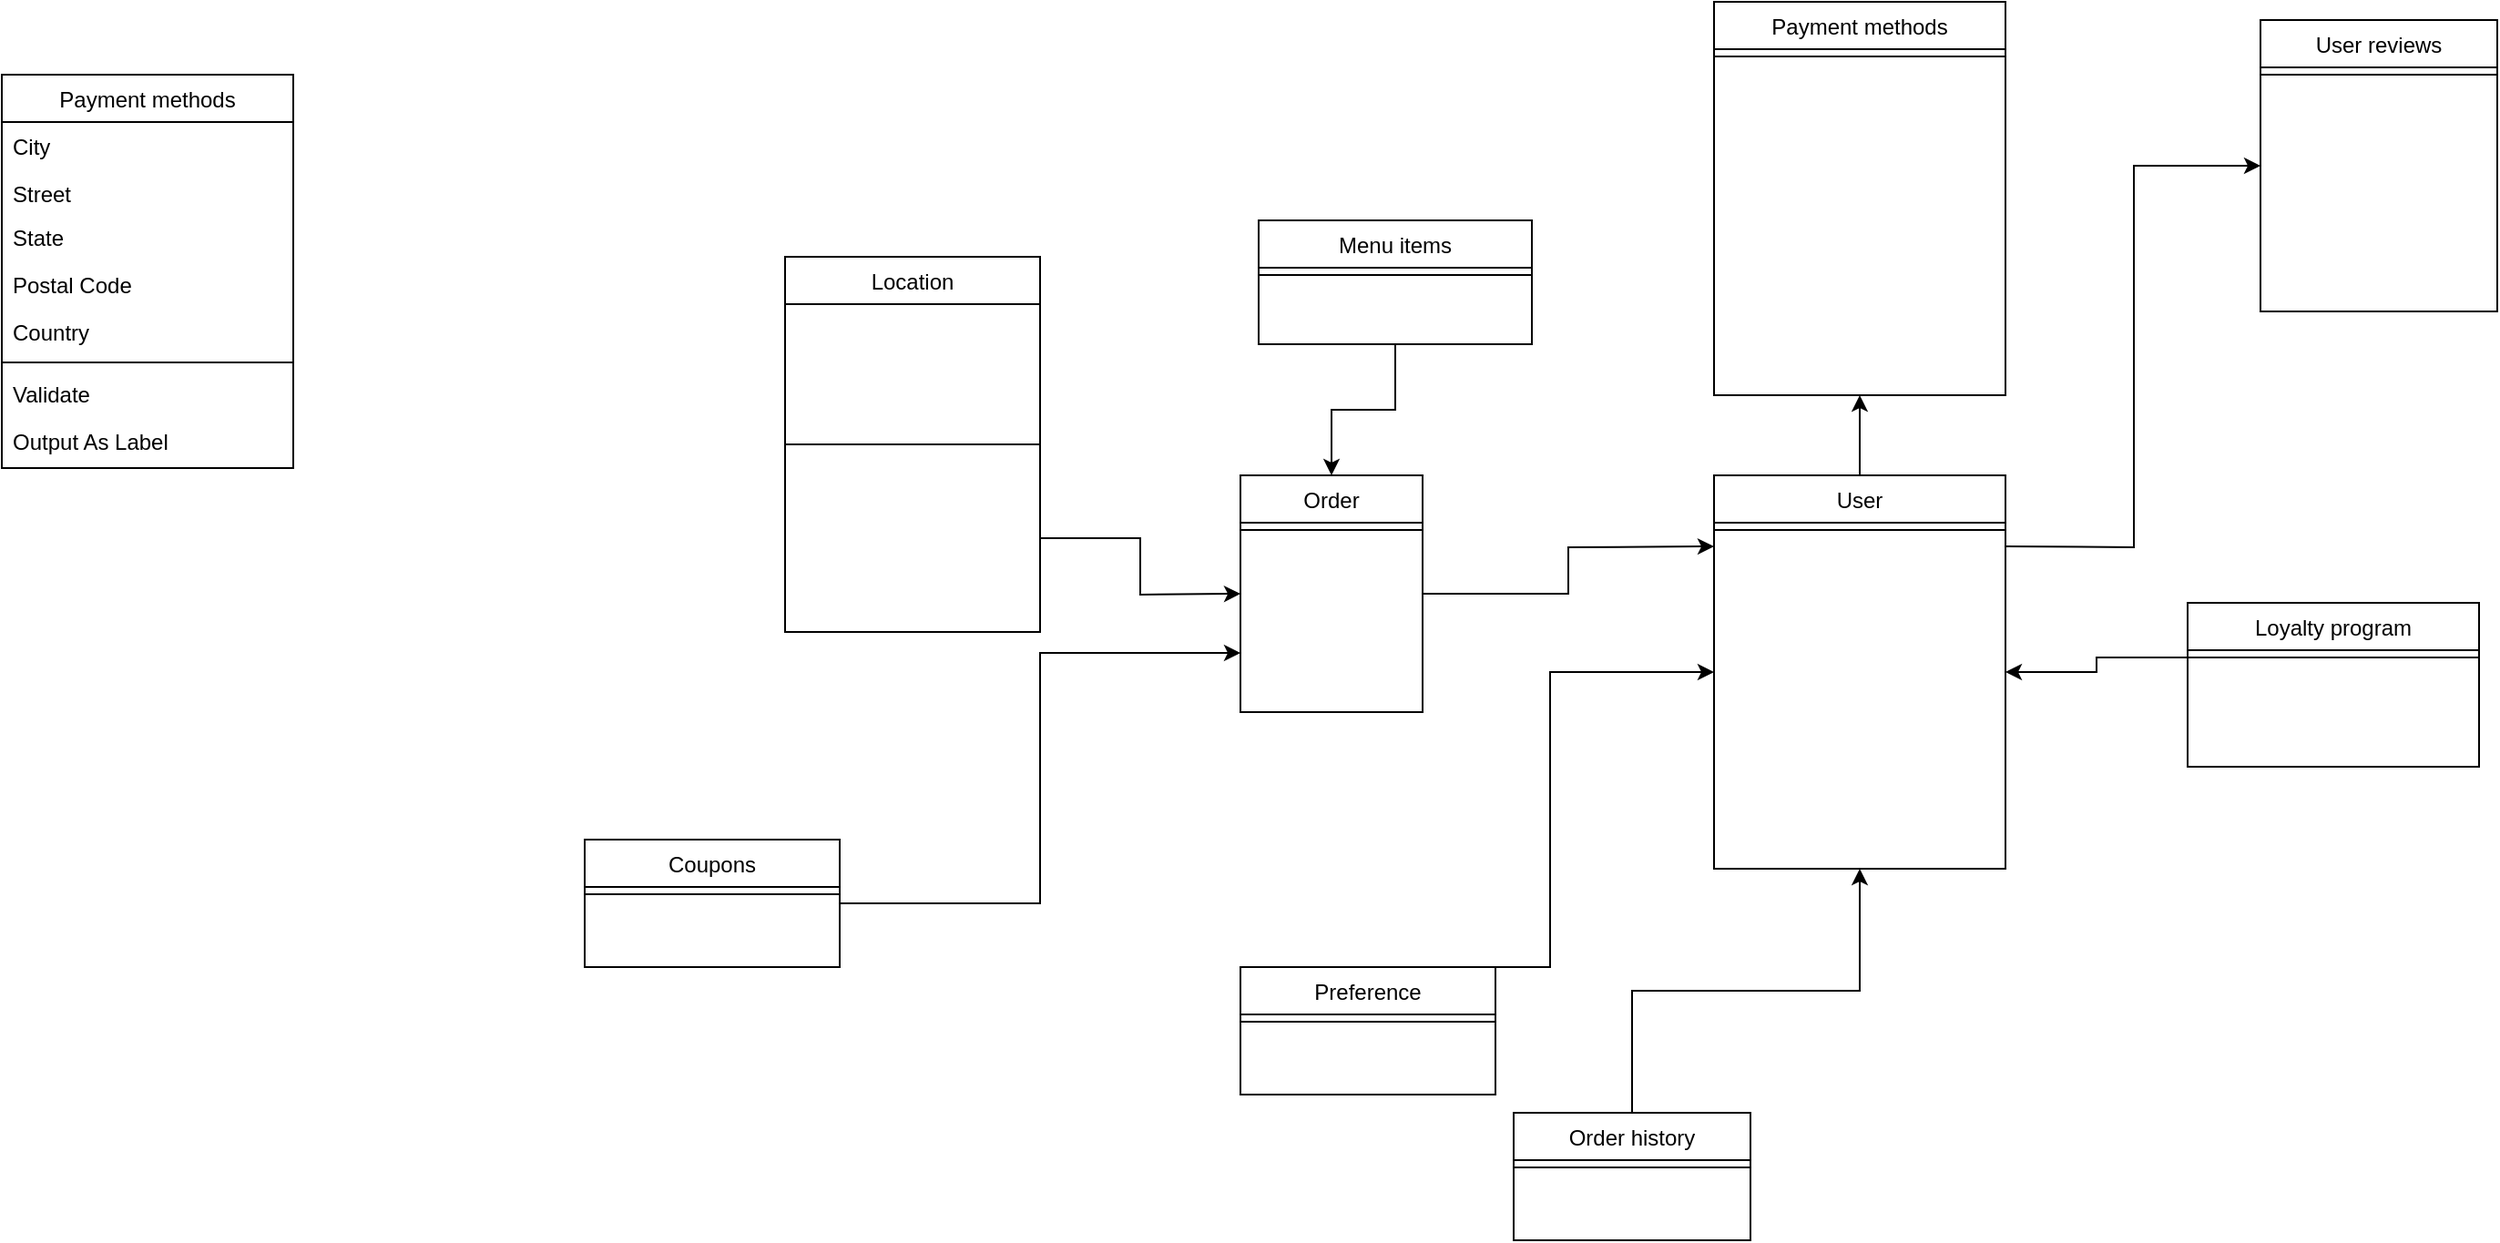 <mxfile version="20.8.2" type="github">
  <diagram id="C5RBs43oDa-KdzZeNtuy" name="Page-1">
    <mxGraphModel dx="2501" dy="764" grid="1" gridSize="10" guides="1" tooltips="1" connect="1" arrows="1" fold="1" page="1" pageScale="1" pageWidth="827" pageHeight="1169" math="0" shadow="0">
      <root>
        <mxCell id="WIyWlLk6GJQsqaUBKTNV-0" />
        <mxCell id="WIyWlLk6GJQsqaUBKTNV-1" parent="WIyWlLk6GJQsqaUBKTNV-0" />
        <mxCell id="zTRmKRZ6noTmd0utGjz2-72" style="edgeStyle=orthogonalEdgeStyle;rounded=0;orthogonalLoop=1;jettySize=auto;html=1;entryX=0.5;entryY=0;entryDx=0;entryDy=0;" edge="1" parent="WIyWlLk6GJQsqaUBKTNV-1" source="zkfFHV4jXpPFQw0GAbJ--0" target="zTRmKRZ6noTmd0utGjz2-0">
          <mxGeometry relative="1" as="geometry" />
        </mxCell>
        <mxCell id="zkfFHV4jXpPFQw0GAbJ--0" value="Menu items" style="swimlane;fontStyle=0;align=center;verticalAlign=top;childLayout=stackLayout;horizontal=1;startSize=26;horizontalStack=0;resizeParent=1;resizeLast=0;collapsible=1;marginBottom=0;rounded=0;shadow=0;strokeWidth=1;" parent="WIyWlLk6GJQsqaUBKTNV-1" vertex="1">
          <mxGeometry x="70" y="180" width="150" height="68" as="geometry">
            <mxRectangle x="230" y="140" width="160" height="26" as="alternateBounds" />
          </mxGeometry>
        </mxCell>
        <mxCell id="zkfFHV4jXpPFQw0GAbJ--4" value="" style="line;html=1;strokeWidth=1;align=left;verticalAlign=middle;spacingTop=-1;spacingLeft=3;spacingRight=3;rotatable=0;labelPosition=right;points=[];portConstraint=eastwest;" parent="zkfFHV4jXpPFQw0GAbJ--0" vertex="1">
          <mxGeometry y="26" width="150" height="8" as="geometry" />
        </mxCell>
        <mxCell id="zkfFHV4jXpPFQw0GAbJ--17" value="Location" style="swimlane;fontStyle=0;align=center;verticalAlign=top;childLayout=stackLayout;horizontal=1;startSize=26;horizontalStack=0;resizeParent=1;resizeLast=0;collapsible=1;marginBottom=0;rounded=0;shadow=0;strokeWidth=1;" parent="WIyWlLk6GJQsqaUBKTNV-1" vertex="1">
          <mxGeometry x="-190" y="200" width="140" height="206" as="geometry">
            <mxRectangle x="550" y="140" width="160" height="26" as="alternateBounds" />
          </mxGeometry>
        </mxCell>
        <mxCell id="zkfFHV4jXpPFQw0GAbJ--23" value="" style="line;html=1;strokeWidth=1;align=left;verticalAlign=middle;spacingTop=-1;spacingLeft=3;spacingRight=3;rotatable=0;labelPosition=right;points=[];portConstraint=eastwest;" parent="zkfFHV4jXpPFQw0GAbJ--17" vertex="1">
          <mxGeometry y="26" width="140" height="154" as="geometry" />
        </mxCell>
        <mxCell id="zTRmKRZ6noTmd0utGjz2-0" value="Order" style="swimlane;fontStyle=0;align=center;verticalAlign=top;childLayout=stackLayout;horizontal=1;startSize=26;horizontalStack=0;resizeParent=1;resizeLast=0;collapsible=1;marginBottom=0;rounded=0;shadow=0;strokeWidth=1;" vertex="1" parent="WIyWlLk6GJQsqaUBKTNV-1">
          <mxGeometry x="60" y="320" width="100" height="130" as="geometry">
            <mxRectangle x="550" y="140" width="160" height="26" as="alternateBounds" />
          </mxGeometry>
        </mxCell>
        <mxCell id="zTRmKRZ6noTmd0utGjz2-6" value="" style="line;html=1;strokeWidth=1;align=left;verticalAlign=middle;spacingTop=-1;spacingLeft=3;spacingRight=3;rotatable=0;labelPosition=right;points=[];portConstraint=eastwest;" vertex="1" parent="zTRmKRZ6noTmd0utGjz2-0">
          <mxGeometry y="26" width="100" height="8" as="geometry" />
        </mxCell>
        <mxCell id="zTRmKRZ6noTmd0utGjz2-75" style="edgeStyle=orthogonalEdgeStyle;rounded=0;orthogonalLoop=1;jettySize=auto;html=1;exitX=0.5;exitY=0;exitDx=0;exitDy=0;entryX=0.5;entryY=1;entryDx=0;entryDy=0;" edge="1" parent="WIyWlLk6GJQsqaUBKTNV-1" source="zTRmKRZ6noTmd0utGjz2-9" target="zTRmKRZ6noTmd0utGjz2-36">
          <mxGeometry relative="1" as="geometry" />
        </mxCell>
        <mxCell id="zTRmKRZ6noTmd0utGjz2-9" value="User" style="swimlane;fontStyle=0;align=center;verticalAlign=top;childLayout=stackLayout;horizontal=1;startSize=26;horizontalStack=0;resizeParent=1;resizeLast=0;collapsible=1;marginBottom=0;rounded=0;shadow=0;strokeWidth=1;" vertex="1" parent="WIyWlLk6GJQsqaUBKTNV-1">
          <mxGeometry x="320" y="320" width="160" height="216" as="geometry">
            <mxRectangle x="550" y="140" width="160" height="26" as="alternateBounds" />
          </mxGeometry>
        </mxCell>
        <mxCell id="zTRmKRZ6noTmd0utGjz2-15" value="" style="line;html=1;strokeWidth=1;align=left;verticalAlign=middle;spacingTop=-1;spacingLeft=3;spacingRight=3;rotatable=0;labelPosition=right;points=[];portConstraint=eastwest;" vertex="1" parent="zTRmKRZ6noTmd0utGjz2-9">
          <mxGeometry y="26" width="160" height="8" as="geometry" />
        </mxCell>
        <mxCell id="zTRmKRZ6noTmd0utGjz2-90" style="edgeStyle=orthogonalEdgeStyle;rounded=0;orthogonalLoop=1;jettySize=auto;html=1;exitX=1;exitY=0.5;exitDx=0;exitDy=0;entryX=0;entryY=0.75;entryDx=0;entryDy=0;" edge="1" parent="WIyWlLk6GJQsqaUBKTNV-1" source="zTRmKRZ6noTmd0utGjz2-18" target="zTRmKRZ6noTmd0utGjz2-0">
          <mxGeometry relative="1" as="geometry" />
        </mxCell>
        <mxCell id="zTRmKRZ6noTmd0utGjz2-18" value="Coupons" style="swimlane;fontStyle=0;align=center;verticalAlign=top;childLayout=stackLayout;horizontal=1;startSize=26;horizontalStack=0;resizeParent=1;resizeLast=0;collapsible=1;marginBottom=0;rounded=0;shadow=0;strokeWidth=1;" vertex="1" parent="WIyWlLk6GJQsqaUBKTNV-1">
          <mxGeometry x="-300" y="520" width="140" height="70" as="geometry">
            <mxRectangle x="550" y="140" width="160" height="26" as="alternateBounds" />
          </mxGeometry>
        </mxCell>
        <mxCell id="zTRmKRZ6noTmd0utGjz2-24" value="" style="line;html=1;strokeWidth=1;align=left;verticalAlign=middle;spacingTop=-1;spacingLeft=3;spacingRight=3;rotatable=0;labelPosition=right;points=[];portConstraint=eastwest;" vertex="1" parent="zTRmKRZ6noTmd0utGjz2-18">
          <mxGeometry y="26" width="140" height="8" as="geometry" />
        </mxCell>
        <mxCell id="zTRmKRZ6noTmd0utGjz2-77" style="edgeStyle=orthogonalEdgeStyle;rounded=0;orthogonalLoop=1;jettySize=auto;html=1;exitX=0.5;exitY=0;exitDx=0;exitDy=0;entryX=0;entryY=0.5;entryDx=0;entryDy=0;" edge="1" parent="WIyWlLk6GJQsqaUBKTNV-1" source="zTRmKRZ6noTmd0utGjz2-27" target="zTRmKRZ6noTmd0utGjz2-9">
          <mxGeometry relative="1" as="geometry">
            <mxPoint x="360" y="600" as="targetPoint" />
            <Array as="points">
              <mxPoint x="230" y="590" />
              <mxPoint x="230" y="428" />
            </Array>
          </mxGeometry>
        </mxCell>
        <mxCell id="zTRmKRZ6noTmd0utGjz2-27" value="Preference" style="swimlane;fontStyle=0;align=center;verticalAlign=top;childLayout=stackLayout;horizontal=1;startSize=26;horizontalStack=0;resizeParent=1;resizeLast=0;collapsible=1;marginBottom=0;rounded=0;shadow=0;strokeWidth=1;" vertex="1" parent="WIyWlLk6GJQsqaUBKTNV-1">
          <mxGeometry x="60" y="590" width="140" height="70" as="geometry">
            <mxRectangle x="550" y="140" width="160" height="26" as="alternateBounds" />
          </mxGeometry>
        </mxCell>
        <mxCell id="zTRmKRZ6noTmd0utGjz2-33" value="" style="line;html=1;strokeWidth=1;align=left;verticalAlign=middle;spacingTop=-1;spacingLeft=3;spacingRight=3;rotatable=0;labelPosition=right;points=[];portConstraint=eastwest;" vertex="1" parent="zTRmKRZ6noTmd0utGjz2-27">
          <mxGeometry y="26" width="140" height="8" as="geometry" />
        </mxCell>
        <mxCell id="zTRmKRZ6noTmd0utGjz2-36" value="Payment methods" style="swimlane;fontStyle=0;align=center;verticalAlign=top;childLayout=stackLayout;horizontal=1;startSize=26;horizontalStack=0;resizeParent=1;resizeLast=0;collapsible=1;marginBottom=0;rounded=0;shadow=0;strokeWidth=1;" vertex="1" parent="WIyWlLk6GJQsqaUBKTNV-1">
          <mxGeometry x="320" y="60" width="160" height="216" as="geometry">
            <mxRectangle x="550" y="140" width="160" height="26" as="alternateBounds" />
          </mxGeometry>
        </mxCell>
        <mxCell id="zTRmKRZ6noTmd0utGjz2-42" value="" style="line;html=1;strokeWidth=1;align=left;verticalAlign=middle;spacingTop=-1;spacingLeft=3;spacingRight=3;rotatable=0;labelPosition=right;points=[];portConstraint=eastwest;" vertex="1" parent="zTRmKRZ6noTmd0utGjz2-36">
          <mxGeometry y="26" width="160" height="8" as="geometry" />
        </mxCell>
        <mxCell id="zTRmKRZ6noTmd0utGjz2-45" value="Loyalty program" style="swimlane;fontStyle=0;align=center;verticalAlign=top;childLayout=stackLayout;horizontal=1;startSize=26;horizontalStack=0;resizeParent=1;resizeLast=0;collapsible=1;marginBottom=0;rounded=0;shadow=0;strokeWidth=1;" vertex="1" parent="WIyWlLk6GJQsqaUBKTNV-1">
          <mxGeometry x="580" y="390" width="160" height="90" as="geometry">
            <mxRectangle x="550" y="140" width="160" height="26" as="alternateBounds" />
          </mxGeometry>
        </mxCell>
        <mxCell id="zTRmKRZ6noTmd0utGjz2-51" value="" style="line;html=1;strokeWidth=1;align=left;verticalAlign=middle;spacingTop=-1;spacingLeft=3;spacingRight=3;rotatable=0;labelPosition=right;points=[];portConstraint=eastwest;" vertex="1" parent="zTRmKRZ6noTmd0utGjz2-45">
          <mxGeometry y="26" width="160" height="8" as="geometry" />
        </mxCell>
        <mxCell id="zTRmKRZ6noTmd0utGjz2-78" style="edgeStyle=orthogonalEdgeStyle;rounded=0;orthogonalLoop=1;jettySize=auto;html=1;exitX=0.5;exitY=0;exitDx=0;exitDy=0;entryX=0.5;entryY=1;entryDx=0;entryDy=0;" edge="1" parent="WIyWlLk6GJQsqaUBKTNV-1" source="zTRmKRZ6noTmd0utGjz2-54" target="zTRmKRZ6noTmd0utGjz2-9">
          <mxGeometry relative="1" as="geometry">
            <mxPoint x="388.96" y="406.988" as="targetPoint" />
          </mxGeometry>
        </mxCell>
        <mxCell id="zTRmKRZ6noTmd0utGjz2-54" value="Order history" style="swimlane;fontStyle=0;align=center;verticalAlign=top;childLayout=stackLayout;horizontal=1;startSize=26;horizontalStack=0;resizeParent=1;resizeLast=0;collapsible=1;marginBottom=0;rounded=0;shadow=0;strokeWidth=1;" vertex="1" parent="WIyWlLk6GJQsqaUBKTNV-1">
          <mxGeometry x="210" y="670" width="130" height="70" as="geometry">
            <mxRectangle x="550" y="140" width="160" height="26" as="alternateBounds" />
          </mxGeometry>
        </mxCell>
        <mxCell id="zTRmKRZ6noTmd0utGjz2-60" value="" style="line;html=1;strokeWidth=1;align=left;verticalAlign=middle;spacingTop=-1;spacingLeft=3;spacingRight=3;rotatable=0;labelPosition=right;points=[];portConstraint=eastwest;" vertex="1" parent="zTRmKRZ6noTmd0utGjz2-54">
          <mxGeometry y="26" width="130" height="8" as="geometry" />
        </mxCell>
        <mxCell id="zTRmKRZ6noTmd0utGjz2-63" value="User reviews" style="swimlane;fontStyle=0;align=center;verticalAlign=top;childLayout=stackLayout;horizontal=1;startSize=26;horizontalStack=0;resizeParent=1;resizeLast=0;collapsible=1;marginBottom=0;rounded=0;shadow=0;strokeWidth=1;" vertex="1" parent="WIyWlLk6GJQsqaUBKTNV-1">
          <mxGeometry x="620" y="70" width="130" height="160" as="geometry">
            <mxRectangle x="550" y="140" width="160" height="26" as="alternateBounds" />
          </mxGeometry>
        </mxCell>
        <mxCell id="zTRmKRZ6noTmd0utGjz2-69" value="" style="line;html=1;strokeWidth=1;align=left;verticalAlign=middle;spacingTop=-1;spacingLeft=3;spacingRight=3;rotatable=0;labelPosition=right;points=[];portConstraint=eastwest;" vertex="1" parent="zTRmKRZ6noTmd0utGjz2-63">
          <mxGeometry y="26" width="130" height="8" as="geometry" />
        </mxCell>
        <mxCell id="zTRmKRZ6noTmd0utGjz2-73" style="edgeStyle=orthogonalEdgeStyle;rounded=0;orthogonalLoop=1;jettySize=auto;html=1;exitX=1;exitY=0.5;exitDx=0;exitDy=0;entryX=0;entryY=0.5;entryDx=0;entryDy=0;" edge="1" parent="WIyWlLk6GJQsqaUBKTNV-1" source="zTRmKRZ6noTmd0utGjz2-0">
          <mxGeometry relative="1" as="geometry">
            <mxPoint x="320" y="359" as="targetPoint" />
            <mxPoint x="220" y="385" as="sourcePoint" />
          </mxGeometry>
        </mxCell>
        <mxCell id="zTRmKRZ6noTmd0utGjz2-76" style="edgeStyle=orthogonalEdgeStyle;rounded=0;orthogonalLoop=1;jettySize=auto;html=1;exitX=0;exitY=0.5;exitDx=0;exitDy=0;entryX=1;entryY=0.5;entryDx=0;entryDy=0;" edge="1" parent="WIyWlLk6GJQsqaUBKTNV-1" target="zTRmKRZ6noTmd0utGjz2-9">
          <mxGeometry relative="1" as="geometry">
            <mxPoint x="580" y="429" as="sourcePoint" />
            <mxPoint x="480" y="359" as="targetPoint" />
            <Array as="points">
              <mxPoint x="580" y="420" />
              <mxPoint x="530" y="420" />
              <mxPoint x="530" y="428" />
            </Array>
          </mxGeometry>
        </mxCell>
        <mxCell id="zTRmKRZ6noTmd0utGjz2-79" style="edgeStyle=orthogonalEdgeStyle;rounded=0;orthogonalLoop=1;jettySize=auto;html=1;exitX=1;exitY=0.75;exitDx=0;exitDy=0;entryX=0;entryY=0.5;entryDx=0;entryDy=0;" edge="1" parent="WIyWlLk6GJQsqaUBKTNV-1" source="zkfFHV4jXpPFQw0GAbJ--17">
          <mxGeometry relative="1" as="geometry">
            <mxPoint x="-20" y="359" as="sourcePoint" />
            <mxPoint x="60" y="385" as="targetPoint" />
          </mxGeometry>
        </mxCell>
        <mxCell id="zTRmKRZ6noTmd0utGjz2-80" style="edgeStyle=orthogonalEdgeStyle;rounded=0;orthogonalLoop=1;jettySize=auto;html=1;exitX=1;exitY=0.5;exitDx=0;exitDy=0;entryX=0;entryY=0.5;entryDx=0;entryDy=0;" edge="1" parent="WIyWlLk6GJQsqaUBKTNV-1" target="zTRmKRZ6noTmd0utGjz2-63">
          <mxGeometry relative="1" as="geometry">
            <mxPoint x="480" y="359" as="sourcePoint" />
          </mxGeometry>
        </mxCell>
        <mxCell id="zTRmKRZ6noTmd0utGjz2-81" value="Payment methods" style="swimlane;fontStyle=0;align=center;verticalAlign=top;childLayout=stackLayout;horizontal=1;startSize=26;horizontalStack=0;resizeParent=1;resizeLast=0;collapsible=1;marginBottom=0;rounded=0;shadow=0;strokeWidth=1;" vertex="1" parent="WIyWlLk6GJQsqaUBKTNV-1">
          <mxGeometry x="-620" y="100" width="160" height="216" as="geometry">
            <mxRectangle x="550" y="140" width="160" height="26" as="alternateBounds" />
          </mxGeometry>
        </mxCell>
        <mxCell id="zTRmKRZ6noTmd0utGjz2-83" value="City" style="text;align=left;verticalAlign=top;spacingLeft=4;spacingRight=4;overflow=hidden;rotatable=0;points=[[0,0.5],[1,0.5]];portConstraint=eastwest;rounded=0;shadow=0;html=0;" vertex="1" parent="zTRmKRZ6noTmd0utGjz2-81">
          <mxGeometry y="26" width="160" height="26" as="geometry" />
        </mxCell>
        <mxCell id="zTRmKRZ6noTmd0utGjz2-82" value="Street" style="text;align=left;verticalAlign=top;spacingLeft=4;spacingRight=4;overflow=hidden;rotatable=0;points=[[0,0.5],[1,0.5]];portConstraint=eastwest;" vertex="1" parent="zTRmKRZ6noTmd0utGjz2-81">
          <mxGeometry y="52" width="160" height="24" as="geometry" />
        </mxCell>
        <mxCell id="zTRmKRZ6noTmd0utGjz2-84" value="State" style="text;align=left;verticalAlign=top;spacingLeft=4;spacingRight=4;overflow=hidden;rotatable=0;points=[[0,0.5],[1,0.5]];portConstraint=eastwest;rounded=0;shadow=0;html=0;" vertex="1" parent="zTRmKRZ6noTmd0utGjz2-81">
          <mxGeometry y="76" width="160" height="26" as="geometry" />
        </mxCell>
        <mxCell id="zTRmKRZ6noTmd0utGjz2-85" value="Postal Code" style="text;align=left;verticalAlign=top;spacingLeft=4;spacingRight=4;overflow=hidden;rotatable=0;points=[[0,0.5],[1,0.5]];portConstraint=eastwest;rounded=0;shadow=0;html=0;" vertex="1" parent="zTRmKRZ6noTmd0utGjz2-81">
          <mxGeometry y="102" width="160" height="26" as="geometry" />
        </mxCell>
        <mxCell id="zTRmKRZ6noTmd0utGjz2-86" value="Country" style="text;align=left;verticalAlign=top;spacingLeft=4;spacingRight=4;overflow=hidden;rotatable=0;points=[[0,0.5],[1,0.5]];portConstraint=eastwest;rounded=0;shadow=0;html=0;" vertex="1" parent="zTRmKRZ6noTmd0utGjz2-81">
          <mxGeometry y="128" width="160" height="26" as="geometry" />
        </mxCell>
        <mxCell id="zTRmKRZ6noTmd0utGjz2-87" value="" style="line;html=1;strokeWidth=1;align=left;verticalAlign=middle;spacingTop=-1;spacingLeft=3;spacingRight=3;rotatable=0;labelPosition=right;points=[];portConstraint=eastwest;" vertex="1" parent="zTRmKRZ6noTmd0utGjz2-81">
          <mxGeometry y="154" width="160" height="8" as="geometry" />
        </mxCell>
        <mxCell id="zTRmKRZ6noTmd0utGjz2-88" value="Validate" style="text;align=left;verticalAlign=top;spacingLeft=4;spacingRight=4;overflow=hidden;rotatable=0;points=[[0,0.5],[1,0.5]];portConstraint=eastwest;" vertex="1" parent="zTRmKRZ6noTmd0utGjz2-81">
          <mxGeometry y="162" width="160" height="26" as="geometry" />
        </mxCell>
        <mxCell id="zTRmKRZ6noTmd0utGjz2-89" value="Output As Label" style="text;align=left;verticalAlign=top;spacingLeft=4;spacingRight=4;overflow=hidden;rotatable=0;points=[[0,0.5],[1,0.5]];portConstraint=eastwest;" vertex="1" parent="zTRmKRZ6noTmd0utGjz2-81">
          <mxGeometry y="188" width="160" height="26" as="geometry" />
        </mxCell>
      </root>
    </mxGraphModel>
  </diagram>
</mxfile>
